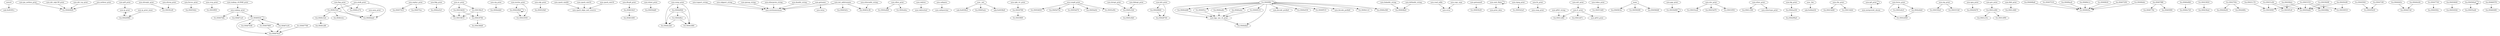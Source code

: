 digraph code {
  "0x00403910" [label="entry0"];
  "0x00403910" -> "0x0040391c";
  "0x0040391c" [label="unk.0x40391c"];
  "0x00464b48" [label="sym.ipx_netbios_print"];
  "0x00464b48" -> "0x00464600";
  "0x00464600" [label="fcn.00464600"];
  "0x00421948" [label="sym.ipN_print"];
  "0x00421948" -> "0x00420ed4";
  "0x00420ed4" [label="sym.ip_print"];
  "0x00432014" [label="sym.nfsreply_print"];
  "0x00432014" -> "0x00430cd0";
  "0x00430cd0" [label="fcn.00430cd0"];
  "0x00464fdc" [label="sym.nbt_udp138_print"];
  "0x00464fdc" -> "0x00464600";
  "0x00464600" [label="fcn.00464600"];
  "0x004556bc" [label="sym.forces_print"];
  "0x004556bc" -> "0x0045542c";
  "0x0045542c" [label="fcn.0045542c"];
  "0x00441fb4" [label="sym.rsvp_print"];
  "0x00441fb4" -> "0x0043ff30";
  "0x0043ff30" [label="fcn.0043ff30"];
  "0x0046b8c0" [label="sym.isakmp_rfc3948_print"];
  "0x0046b8c0" -> "0x0046aeac";
  "0x0046aeac" [label="sym.isakmp_print"];
  "0x0040cd40" [label="sym.llap_print"];
  "0x0040cd40" -> "0x0040bda0";
  "0x0040bda0" [label="fcn.0040bda0"];
  "0x0040cd40" -> "0x0040c274";
  "0x0040c274" [label="fcn.0040c274"];
  "0x0040cd40" -> "0x0040c5a4";
  "0x0040c5a4" [label="fcn.0040c5a4"];
  "0x00457540" [label="sym.zephyr_print"];
  "0x00457540" -> "0x00457410";
  "0x00457410" [label="fcn.00457410"];
  "0x00457540" -> "0x004574cc";
  "0x004574cc" [label="fcn.004574cc"];
  "0x0042a6f4" [label="sym.lldp_print"];
  "0x0042a6f4" -> "0x0042a5c0";
  "0x0042a5c0" [label="fcn.0042a5c0"];
  "0x00419654" [label="sym.ns_print"];
  "0x00419654" -> "0x00418bc0";
  "0x00418bc0" [label="fcn.00418bc0"];
  "0x00419654" -> "0x00418610";
  "0x00418610" [label="fcn.00418610"];
  "0x00419654" -> "0x00418d34";
  "0x00418d34" [label="fcn.00418d34"];
  "0x0044ee84" [label="sym.stp_print"];
  "0x0044ee84" -> "0x0044ebb0";
  "0x0044ebb0" [label="fcn.0044ebb0"];
  "0x004240a8" [label="sym.isoclns_print"];
  "0x004240a8" -> "0x004229b4";
  "0x004229b4" [label="fcn.004229b4"];
  "0x004240a8" -> "0x00422930";
  "0x00422930" [label="fcn.00422930"];
  "0x00452568" [label="sym.udp_print"];
  "0x00452568" -> "0x004523b0";
  "0x004523b0" [label="fcn.004523b0"];
  "0x00405368" [label="sym.cpack_uint64"];
  "0x00405368" -> "0x00405328";
  "0x00405328" [label="sym.cpack_align_and_reserve"];
  "0x00420ed4" [label="sym.ip_print"];
  "0x00420ed4" -> "0x00420980";
  "0x00420980" [label="fcn.00420980"];
  "0x00405414" [label="sym.cpack_uint32"];
  "0x00405414" -> "0x00405328";
  "0x00405328" [label="sym.cpack_align_and_reserve"];
  "0x004623bc" [label="sym.dhcp6_print"];
  "0x004623bc" -> "0x004618c0";
  "0x004618c0" [label="fcn.004618c0"];
  "0x0045135c" [label="sym.telnet_print"];
  "0x0045135c" -> "0x00450dd0";
  "0x00450dd0" [label="fcn.00450dd0"];
  "0x0044e098" [label="sym.snmp_print"];
  "0x0044e098" -> "0x0044c880";
  "0x0044c880" [label="fcn.0044c880"];
  "0x0044e098" -> "0x0044ceb0";
  "0x0044ceb0" [label="fcn.0044ceb0"];
  "0x0044e098" -> "0x0044d944";
  "0x0044d944" [label="fcn.0044d944"];
  "0x00404140" [label="sym.udpport_string"];
  "0x00404140" -> "0x00403bb0";
  "0x00403bb0" [label="sym.newhnamemem"];
  "0x0044ad9c" [label="sym.sflow_print"];
  "0x0044ad9c" -> "0x0044a660";
  "0x0044a660" [label="fcn.0044a660"];
  "0x0044ad9c" -> "0x0044a8ac";
  "0x0044a8ac" [label="fcn.0044a8ac"];
  "0x00465268" [label="sym.nbt_tcp_print"];
  "0x00465268" -> "0x00464600";
  "0x00464600" [label="fcn.00464600"];
  "0x0045b60c" [label="sym.tok2str"];
  "0x0045b60c" -> "0x0045b588";
  "0x0045b588" [label="sym.tok2strbuf"];
  "0x0045aae0" [label="sym.safeputs"];
  "0x0045aae0" -> "0x0045aa90";
  "0x0045aa90" [label="sym.safeputchar"];
  "0x004038a0" [label="sym._init"];
  "0x004038a0" -> "0x004038c4";
  "0x004038c4" [label="unk.0x4038c4"];
  "0x004038a0" -> "0x00403a2c";
  "0x00403a2c" [label="fcn.00403a2c"];
  "0x004038a0" -> "0x004038e8";
  "0x004038e8" [label="unk.0x4038e8"];
  "0x0043fad0" [label="sym.rpki_rtr_print"];
  "0x0043fad0" -> "0x0043f780";
  "0x0043f780" [label="fcn.0043f780"];
  "0x0045e6bc" [label="sym.icmp6_print"];
  "0x0045e6bc" -> "0x0045d620";
  "0x0045d620" [label="fcn.0045d620"];
  "0x0045e6bc" -> "0x0045d754";
  "0x0045d754" [label="fcn.0045d754"];
  "0x0045e6bc" -> "0x0045dd74";
  "0x0045dd74" [label="fcn.0045dd74"];
  "0x0045e6bc" -> "0x0045de9c";
  "0x0045de9c" [label="fcn.0045de9c"];
  "0x0045e6bc" -> "0x0045e49c";
  "0x0045e49c" [label="fcn.0045e49c"];
  "0x00403e8c" [label="sym.ipxsap_string"];
  "0x00403e8c" -> "0x00403bb0";
  "0x00403bb0" [label="sym.newhnamemem"];
  "0x0045c8d8" [label="sym.dstopt_print"];
  "0x0045c8d8" -> "0x0045c324";
  "0x0045c324" [label="fcn.0045c324"];
  "0x00428910" [label="sym.krb_print"];
  "0x00428910" -> "0x00428840";
  "0x00428840" [label="fcn.00428840"];
  "0x00428910" -> "0x00428740";
  "0x00428740" [label="fcn.00428740"];
  "0x0046aeac" [label="sym.isakmp_print"];
  "0x0046aeac" -> "0x00467b8c";
  "0x00467b8c" [label="fcn.00467b8c"];
  "0x0046aeac" -> "0x00467ce0";
  "0x00467ce0" [label="fcn.00467ce0"];
  "0x0046aeac" -> "0x0046924c";
  "0x0046924c" [label="fcn.0046924c"];
  "0x00404064" [label="sym.etherproto_string"];
  "0x00404064" -> "0x00403bb0";
  "0x00403bb0" [label="sym.newhnamemem"];
  "0x00405494" [label="sym.cpack_uint16"];
  "0x00405494" -> "0x00405328";
  "0x00405328" [label="sym.cpack_align_and_reserve"];
  "0x0040e9dc" [label="sym.bgp_vpn_rd_print"];
  "0x0040e9dc" -> "0x0040dfa0";
  "0x0040dfa0" [label="fcn.0040dfa0"];
  "0x00404c78" [label="sym.linkaddr_string"];
  "0x00404c78" -> "0x004048e0";
  "0x004048e0" [label="fcn.004048e0"];
  "0x0045b0e0" [label="sym.read_infile"];
  "0x0045b0e0" -> "0x0045b02c";
  "0x0045b02c" [label="sym.error"];
  "0x00404f80" [label="sym.getname6"];
  "0x00404f80" -> "0x00403b28";
  "0x00403b28" [label="fcn.00403b28"];
  "0x00466420" [label="sym.smb_fdata"];
  "0x00466420" -> "0x00466420";
  "0x00466420" [label="sym.smb_fdata"];
  "0x00466420" -> "0x00466158";
  "0x00466158" [label="sym.print_data"];
  "0x0045d354" [label="sym.ripng_print"];
  "0x0045d354" -> "0x0045d2a0";
  "0x0045d2a0" [label="fcn.0045d2a0"];
  "0x0042c15c" [label="sym.llc_print"];
  "0x0042c15c" -> "0x0042bd90";
  "0x0042bd90" [label="sym.snap_print"];
  "0x00404dfc" [label="sym.getname"];
  "0x00404dfc" -> "0x00403bb0";
  "0x00403bb0" [label="sym.newhnamemem"];
  "0x00404dfc" -> "0x00403aa0";
  "0x00403aa0" [label="sym.intoa"];
  "0x0041def4" [label="sym.q922_string"];
  "0x0041def4" -> "0x0041cd60";
  "0x0041cd60" [label="fcn.0041cd60"];
  "0x00451c30" [label="sym.token_print"];
  "0x00451c30" -> "0x00451b60";
  "0x00451b60" [label="fcn.00451b60"];
  "0x00404a90" [label="sym.le64addr_string"];
  "0x00404a90" -> "0x004048e0";
  "0x004048e0" [label="fcn.004048e0"];
  "0x004586bc" [label="main"];
  "0x004586bc" -> "0x0045816c";
  "0x0045816c" [label="fcn.0045816c"];
  "0x004586bc" -> "0x00458280";
  "0x00458280" [label="fcn.00458280"];
  "0x004586bc" -> "0x00458448";
  "0x00458448" [label="fcn.00458448"];
  "0x0043c274" [label="sym.ppp_print"];
  "0x0043c274" -> "0x0043b060";
  "0x0043b060" [label="fcn.0043b060"];
  "0x0043408c" [label="sym.olsr_print"];
  "0x0043408c" -> "0x00433ea8";
  "0x00433ea8" [label="fcn.00433ea8"];
  "0x0043408c" -> "0x00433d70";
  "0x00433d70" [label="fcn.00433d70"];
  "0x0043408c" -> "0x00433f54";
  "0x00433f54" [label="fcn.00433f54"];
  "0x0041c460" [label="sym.ether_print"];
  "0x0041c460" -> "0x0041c300";
  "0x0041c300" [label="fcn.0041c300"];
  "0x0041c460" -> "0x0041c010";
  "0x0041c010" [label="sym.ethertype_print"];
  "0x0042a55c" [label="sym.ldp_print"];
  "0x0042a55c" -> "0x0042a230";
  "0x0042a230" [label="fcn.0042a230"];
  "0x00421a20" [label="sym.ip_print_inner"];
  "0x00421a20" -> "0x00420980";
  "0x00420980" [label="fcn.00420980"];
  "0x00420980" [label="fcn.00420980"];
  "0x00420980" -> "0x00420ed4";
  "0x00420ed4" [label="sym.ip_print"];
  "0x00403de8" [label="sym.dnaddr_string"];
  "0x00403de8" -> "0x00403bb0";
  "0x00403bb0" [label="sym.newhnamemem"];
  "0x0040cc0c" [label="sym.atalk_print"];
  "0x0040cc0c" -> "0x0040bda0";
  "0x0040bda0" [label="fcn.0040bda0"];
  "0x0040cc0c" -> "0x0040c274";
  "0x0040c274" [label="fcn.0040c274"];
  "0x0040cc0c" -> "0x0040c5a4";
  "0x0040c5a4" [label="fcn.0040c5a4"];
  "0x0046eb10" [label="sym._fini"];
  "0x0046eb10" -> "0x0046eb34";
  "0x0046eb34" [label="unk.0x46eb34"];
  "0x0041da08" [label="sym.mfr_print"];
  "0x0041da08" -> "0x0041d5d4";
  "0x0041d5d4" [label="sym.fr_print"];
  "0x00414e70" [label="sym.cfm_print"];
  "0x00414e70" -> "0x00414d40";
  "0x00414d40" [label="fcn.00414d40"];
  "0x00414e70" -> "0x00414db4";
  "0x00414db4" [label="fcn.00414db4"];
  "0x00404b44" [label="sym.etheraddr_string"];
  "0x00404b44" -> "0x00403c38";
  "0x00403c38" [label="fcn.00403c38"];
  "0x0045ba84" [label="sym.ip6_print"];
  "0x0045ba84" -> "0x0045b9b0";
  "0x0045b9b0" [label="sym.nextproto6_cksum"];
  "0x0045ba84" -> "0x0045ba84";
  "0x0045ba84" [label="sym.ip6_print"];
  "0x0045c9bc" [label="sym.hbhopt_print"];
  "0x0045c9bc" -> "0x0045c324";
  "0x0045c324" [label="fcn.0045c324"];
  "0x004042b8" [label="sym.init_addrtoname"];
  "0x004042b8" -> "0x00403c38";
  "0x00403c38" [label="fcn.00403c38"];
  "0x004042b8" -> "0x00403bb0";
  "0x00403bb0" [label="sym.newhnamemem"];
  "0x004042b8" -> "0x00403d1c";
  "0x00403d1c" [label="fcn.00403d1c"];
  "0x00464cb0" [label="sym.netbeui_print"];
  "0x00464cb0" -> "0x00464600";
  "0x00464600" [label="fcn.00464600"];
  "0x0041d5d4" [label="sym.fr_print"];
  "0x0041d5d4" -> "0x0041cd60";
  "0x0041cd60" [label="fcn.0041cd60"];
  "0x0041d5d4" -> "0x0041d47c";
  "0x0041d47c" [label="fcn.0041d47c"];
  "0x0041d5d4" -> "0x0041d0e8";
  "0x0041d0e8" [label="sym.q933_print"];
  "0x0042e940" [label="sym.lwres_print"];
  "0x0042e940" -> "0x0042e848";
  "0x0042e848" [label="fcn.0042e848"];
  "0x0042e940" -> "0x0042e6c0";
  "0x0042e6c0" [label="fcn.0042e6c0"];
  "0x0042e940" -> "0x0042e8e8";
  "0x0042e8e8" [label="fcn.0042e8e8"];
  "0x0045b2d4" [label="sym.copy_argv"];
  "0x0045b2d4" -> "0x0045b02c";
  "0x0045b02c" [label="sym.error"];
  "0x004332f4" [label="sym.ntp_print"];
  "0x004332f4" -> "0x004330a0";
  "0x004330a0" [label="fcn.004330a0"];
  "0x004332f4" -> "0x004331b8";
  "0x004331b8" [label="fcn.004331b8"];
  "0x004205a0" [label="sym.igrp_print"];
  "0x004205a0" -> "0x00420470";
  "0x00420470" [label="fcn.00420470"];
  "0x0040c0c4" [label="sym.aarp_print"];
  "0x0040c0c4" -> "0x0040bda0";
  "0x0040bda0" [label="fcn.0040bda0"];
  "0x0041e9f8" [label="sym.gre_print"];
  "0x0041e9f8" -> "0x0041e284";
  "0x0041e284" [label="fcn.0041e284"];
  "0x004311d8" [label="sym.nfsreq_print"];
  "0x004311d8" -> "0x00430cd0";
  "0x00430cd0" [label="fcn.00430cd0"];
  "0x0041cab0" [label="sym.fddi_print"];
  "0x0041cab0" -> "0x0041c840";
  "0x0041c840" [label="fcn.0041c840"];
  "0x004041fc" [label="sym.tcpport_string"];
  "0x004041fc" -> "0x00403bb0";
  "0x00403bb0" [label="sym.newhnamemem"];
  "0x004068a8" [label="fcn.004068a8"];
  "0x004068a8" -> "0x004062bc";
  "0x004062bc" [label="fcn.004062bc"];
  "0x00407518" [label="fcn.00407518"];
  "0x00407518" -> "0x004062bc";
  "0x004062bc" [label="fcn.004062bc"];
  "0x00406ac8" [label="fcn.00406ac8"];
  "0x00406ac8" -> "0x004062bc";
  "0x004062bc" [label="fcn.004062bc"];
  "0x00406c1c" [label="fcn.00406c1c"];
  "0x00406c1c" -> "0x004062bc";
  "0x004062bc" [label="fcn.004062bc"];
  "0x00406fc8" [label="fcn.00406fc8"];
  "0x00406fc8" -> "0x004062bc";
  "0x004062bc" [label="fcn.004062bc"];
  "0x00407258" [label="fcn.00407258"];
  "0x00407258" -> "0x004062bc";
  "0x004062bc" [label="fcn.004062bc"];
  "0x00406ddc" [label="fcn.00406ddc"];
  "0x00406ddc" -> "0x004062bc";
  "0x004062bc" [label="fcn.004062bc"];
  "0x00407f88" [label="fcn.00407f88"];
  "0x00407f88" -> "0x0040778c";
  "0x0040778c" [label="fcn.0040778c"];
  "0x00407f88" -> "0x00405f90";
  "0x00405f90" [label="fcn.00405f90"];
  "0x0040c3e4" [label="fcn.0040c3e4"];
  "0x0040c3e4" -> "0x0040c2f8";
  "0x0040c2f8" [label="fcn.0040c2f8"];
  "0x0040c5a4" [label="fcn.0040c5a4"];
  "0x0040c5a4" -> "0x0040c3e4";
  "0x0040c3e4" [label="fcn.0040c3e4"];
  "0x0040c5a4" -> "0x0040bda0";
  "0x0040bda0" [label="fcn.0040bda0"];
  "0x0040c5a4" -> "0x0040c4cc";
  "0x0040c4cc" [label="fcn.0040c4cc"];
  "0x0040e840" [label="fcn.0040e840"];
  "0x0040e840" -> "0x0040e720";
  "0x0040e720" [label="fcn.0040e720"];
  "0x0040eb68" [label="fcn.0040eb68"];
  "0x0040eb68" -> "0x0040e9dc";
  "0x0040e9dc" [label="sym.bgp_vpn_rd_print"];
  "0x0040f3cc" [label="fcn.0040f3cc"];
  "0x0040f3cc" -> "0x0040e9dc";
  "0x0040e9dc" [label="sym.bgp_vpn_rd_print"];
  "0x0040ed0c" [label="fcn.0040ed0c"];
  "0x0040ed0c" -> "0x0040e9dc";
  "0x0040e9dc" [label="sym.bgp_vpn_rd_print"];
  "0x0040eebc" [label="fcn.0040eebc"];
  "0x0040eebc" -> "0x0040e9dc";
  "0x0040e9dc" [label="sym.bgp_vpn_rd_print"];
  "0x0040f210" [label="fcn.0040f210"];
  "0x0040f210" -> "0x0040e9dc";
  "0x0040e9dc" [label="sym.bgp_vpn_rd_print"];
  "0x0040f8fc" [label="fcn.0040f8fc"];
  "0x0040f8fc" -> "0x0040dfa0";
  "0x0040dfa0" [label="fcn.0040dfa0"];
  "0x0040f8fc" -> "0x0040e9dc";
  "0x0040e9dc" [label="sym.bgp_vpn_rd_print"];
  "0x0040f8fc" -> "0x0040e5ec";
  "0x0040e5ec" [label="sym.decode_prefix4"];
  "0x0040f8fc" -> "0x0040e034";
  "0x0040e034" [label="fcn.0040e034"];
  "0x0040f8fc" -> "0x0040eb68";
  "0x0040eb68" [label="fcn.0040eb68"];
  "0x0040f8fc" -> "0x0040f510";
  "0x0040f510" [label="fcn.0040f510"];
  "0x0040f8fc" -> "0x0040f3cc";
  "0x0040f3cc" [label="fcn.0040f3cc"];
  "0x0040f8fc" -> "0x0040e4ac";
  "0x0040e4ac" [label="sym.decode_prefix6"];
  "0x0040f8fc" -> "0x0040e1c4";
  "0x0040e1c4" [label="fcn.0040e1c4"];
  "0x0040f8fc" -> "0x0040ed0c";
  "0x0040ed0c" [label="fcn.0040ed0c"];
  "0x0040f8fc" -> "0x0040eebc";
  "0x0040eebc" [label="fcn.0040eebc"];
  "0x0040f8fc" -> "0x0040e360";
  "0x0040e360" [label="fcn.0040e360"];
  "0x0040f8fc" -> "0x0040f210";
  "0x0040f210" [label="fcn.0040f210"];
  "0x0040f8fc" -> "0x0040f8fc";
  "0x0040f8fc" [label="fcn.0040f8fc"];
  "0x00418784" [label="fcn.00418784"];
  "0x00418784" -> "0x004186d0";
  "0x004186d0" [label="fcn.004186d0"];
  "0x00418bc0" [label="fcn.00418bc0"];
  "0x00418bc0" -> "0x00418610";
  "0x00418610" [label="fcn.00418610"];
  "0x00418bc0" -> "0x00418784";
  "0x00418784" [label="fcn.00418784"];
  "0x00418d34" [label="fcn.00418d34"];
  "0x00418d34" -> "0x00418784";
  "0x00418784" [label="fcn.00418784"];
  "0x00418d34" -> "0x00418610";
  "0x00418610" [label="fcn.00418610"];
  "0x0041e284" [label="fcn.0041e284"];
  "0x0041e284" -> "0x0041e10c";
  "0x0041e10c" [label="fcn.0041e10c"];
  "0x0041e284" -> "0x0041df90";
  "0x0041df90" [label="fcn.0041df90"];
  "0x004229b4" [label="fcn.004229b4"];
  "0x004229b4" -> "0x00422930";
  "0x00422930" [label="fcn.00422930"];
  "0x004229b4" -> "0x004229b4";
  "0x004229b4" [label="fcn.004229b4"];
  "0x00423824" [label="fcn.00423824"];
  "0x00423824" -> "0x004236a4";
  "0x004236a4" [label="fcn.004236a4"];
  "0x0042704c" [label="fcn.0042704c"];
  "0x0042704c" -> "0x00426e00";
  "0x00426e00" [label="fcn.00426e00"];
  "0x0042704c" -> "0x00426f0c";
  "0x00426f0c" [label="fcn.00426f0c"];
  "0x00428840" [label="fcn.00428840"];
  "0x00428840" -> "0x00428740";
  "0x00428740" [label="fcn.00428740"];
  "0x0042a230" [label="fcn.0042a230"];
  "0x0042a230" -> "0x004299a0";
  "0x004299a0" [label="fcn.004299a0"];
  "0x0042e8e8" [label="fcn.0042e8e8"];
  "0x0042e8e8" -> "0x0042e848";
  "0x0042e848" [label="fcn.0042e848"];
  "0x00431170" [label="fcn.00431170"];
  "0x00431170" -> "0x00430f40";
  "0x00430f40" [label="fcn.00430f40"];
  "0x00430b2c" [label="fcn.00430b2c"];
  "0x00430b2c" -> "0x00430a68";
  "0x00430a68" [label="fcn.00430a68"];
  "0x00430b2c" -> "0x004305c8";
  "0x004305c8" [label="fcn.004305c8"];
  "0x00431e94" [label="fcn.00431e94"];
  "0x00431e94" -> "0x00430a68";
  "0x00430a68" [label="fcn.00430a68"];
  "0x00431e94" -> "0x00430f40";
  "0x00430f40" [label="fcn.00430f40"];
  "0x00431e94" -> "0x004305c8";
  "0x004305c8" [label="fcn.004305c8"];
  "0x00431f10" [label="fcn.00431f10"];
  "0x00431f10" -> "0x00430a68";
  "0x00430a68" [label="fcn.00430a68"];
  "0x00431f10" -> "0x00430f40";
  "0x00430f40" [label="fcn.00430f40"];
  "0x00431f10" -> "0x004308bc";
  "0x004308bc" [label="fcn.004308bc"];
  "0x00431f10" -> "0x00430918";
  "0x00430918" [label="fcn.00430918"];
  "0x00430b98" [label="fcn.00430b98"];
  "0x00430b98" -> "0x00430a68";
  "0x00430a68" [label="fcn.00430a68"];
  "0x00430b98" -> "0x004308bc";
  "0x004308bc" [label="fcn.004308bc"];
  "0x00430c80" [label="fcn.00430c80"];
  "0x00430c80" -> "0x00430a68";
  "0x00430a68" [label="fcn.00430a68"];
  "0x00430c80" -> "0x00430918";
  "0x00430918" [label="fcn.00430918"];
  "0x0043b060" [label="fcn.0043b060"];
  "0x0043b060" -> "0x0043b060";
  "0x0043b060" [label="fcn.0043b060"];
  "0x0043f780" [label="fcn.0043f780"];
  "0x0043f780" -> "0x0043f6f0";
  "0x0043f6f0" [label="fcn.0043f6f0"];
  "0x00445f44" [label="fcn.00445f44"];
  "0x00445f44" -> "0x00445b20";
  "0x00445b20" [label="fcn.00445b20"];
  "0x0044443c" [label="fcn.0044443c"];
  "0x0044443c" -> "0x004427e8";
  "0x004427e8" [label="fcn.004427e8"];
  "0x00444c64" [label="fcn.00444c64"];
  "0x00444c64" -> "0x004427e8";
  "0x004427e8" [label="fcn.004427e8"];
  "0x004473f0" [label="fcn.004473f0"];
  "0x004473f0" -> "0x00445b20";
  "0x00445b20" [label="fcn.00445b20"];
  "0x00447744" [label="fcn.00447744"];
  "0x00447744" -> "0x0044302c";
  "0x0044302c" [label="fcn.0044302c"];
  "0x0044d6ec" [label="fcn.0044d6ec"];
  "0x0044d6ec" -> "0x0044c880";
  "0x0044c880" [label="fcn.0044c880"];
  "0x0044d6ec" -> "0x0044ceb0";
  "0x0044ceb0" [label="fcn.0044ceb0"];
  "0x0044d944" [label="fcn.0044d944"];
  "0x0044d944" -> "0x0044c880";
  "0x0044c880" [label="fcn.0044c880"];
  "0x0044d944" -> "0x0044ceb0";
  "0x0044ceb0" [label="fcn.0044ceb0"];
  "0x0044d944" -> "0x0044d6ec";
  "0x0044d6ec" [label="fcn.0044d6ec"];
  "0x00454640" [label="fcn.00454640"];
  "0x00454640" -> "0x00454544";
  "0x00454544" [label="fcn.00454544"];
  "0x004564a4" [label="fcn.004564a4"];
  "0x004564a4" -> "0x004564a4";
  "0x004564a4" [label="fcn.004564a4"];
  "0x004564a4" -> "0x00455ed4";
  "0x00455ed4" [label="fcn.00455ed4"];
  "0x0045c324" [label="fcn.0045c324"];
  "0x0045c324" -> "0x0045c0b0";
  "0x0045c0b0" [label="fcn.0045c0b0"];
  "0x00460578" [label="fcn.00460578"];
  "0x00460578" -> "0x00460490";
  "0x00460490" [label="fcn.00460490"];
  "0x004618c0" [label="fcn.004618c0"];
  "0x004618c0" -> "0x00461600";
  "0x00461600" [label="fcn.00461600"];
  "0x00467768" [label="fcn.00467768"];
  "0x00467768" -> "0x004676c0";
  "0x004676c0" [label="fcn.004676c0"];
  "0x0046924c" [label="fcn.0046924c"];
  "0x0046924c" -> "0x00467b58";
  "0x00467b58" [label="fcn.00467b58"];
  "0x0046924c" -> "0x004676c0";
  "0x004676c0" [label="fcn.004676c0"];
  "0x0046924c" -> "0x0046924c";
  "0x0046924c" [label="fcn.0046924c"];
  "0x0046924c" -> "0x00467860";
  "0x00467860" [label="fcn.00467860"];
  "0x0046924c" -> "0x00467a34";
  "0x00467a34" [label="fcn.00467a34"];
  "0x00467860" [label="fcn.00467860"];
  "0x00467860" -> "0x004676c0";
  "0x004676c0" [label="fcn.004676c0"];
  "0x00467a34" [label="fcn.00467a34"];
  "0x00467a34" -> "0x004676c0";
  "0x004676c0" [label="fcn.004676c0"];
}